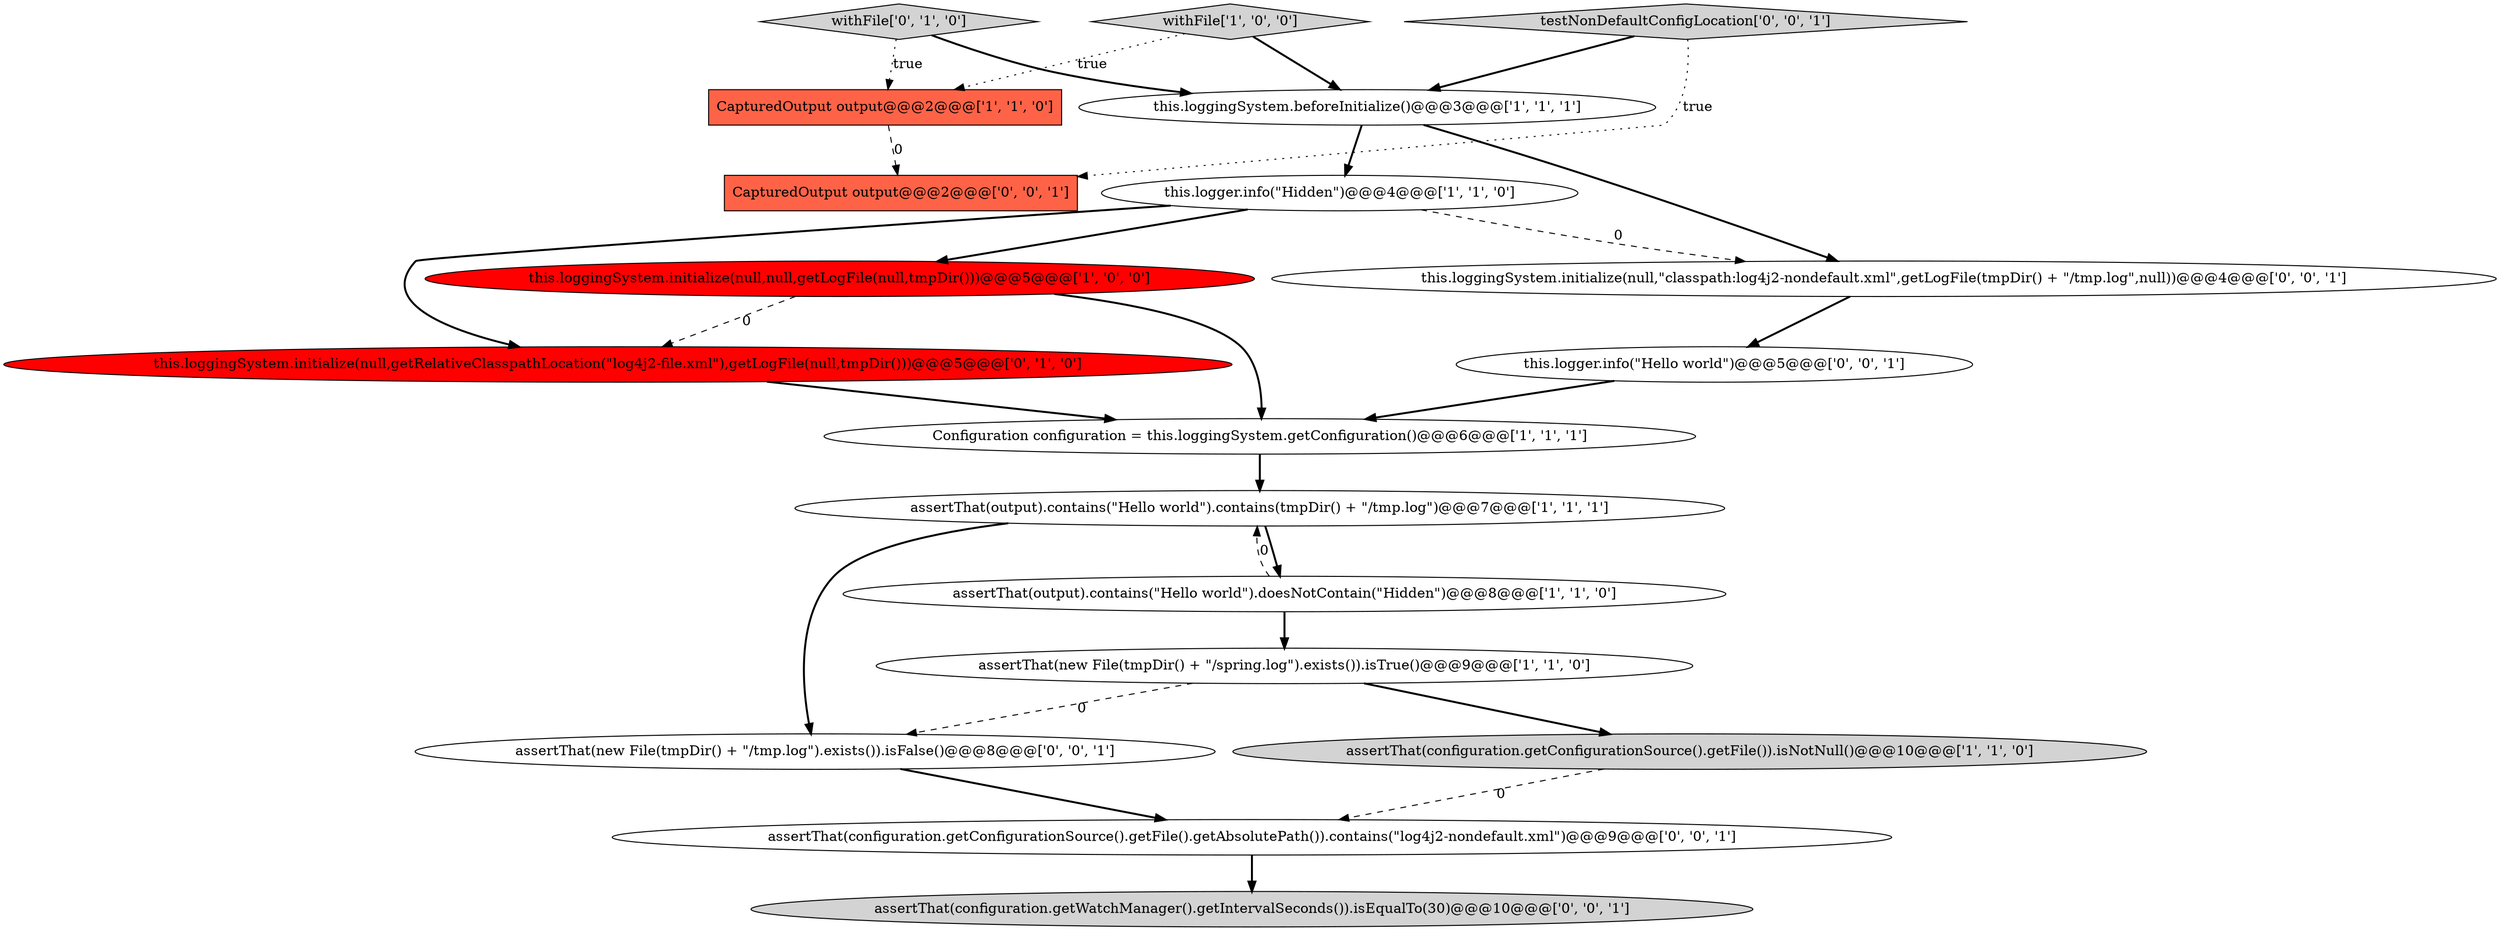 digraph {
2 [style = filled, label = "this.loggingSystem.beforeInitialize()@@@3@@@['1', '1', '1']", fillcolor = white, shape = ellipse image = "AAA0AAABBB1BBB"];
16 [style = filled, label = "testNonDefaultConfigLocation['0', '0', '1']", fillcolor = lightgray, shape = diamond image = "AAA0AAABBB3BBB"];
9 [style = filled, label = "assertThat(new File(tmpDir() + \"/spring.log\").exists()).isTrue()@@@9@@@['1', '1', '0']", fillcolor = white, shape = ellipse image = "AAA0AAABBB1BBB"];
1 [style = filled, label = "CapturedOutput output@@@2@@@['1', '1', '0']", fillcolor = tomato, shape = box image = "AAA0AAABBB1BBB"];
18 [style = filled, label = "assertThat(new File(tmpDir() + \"/tmp.log\").exists()).isFalse()@@@8@@@['0', '0', '1']", fillcolor = white, shape = ellipse image = "AAA0AAABBB3BBB"];
10 [style = filled, label = "this.loggingSystem.initialize(null,getRelativeClasspathLocation(\"log4j2-file.xml\"),getLogFile(null,tmpDir()))@@@5@@@['0', '1', '0']", fillcolor = red, shape = ellipse image = "AAA1AAABBB2BBB"];
6 [style = filled, label = "Configuration configuration = this.loggingSystem.getConfiguration()@@@6@@@['1', '1', '1']", fillcolor = white, shape = ellipse image = "AAA0AAABBB1BBB"];
5 [style = filled, label = "assertThat(output).contains(\"Hello world\").contains(tmpDir() + \"/tmp.log\")@@@7@@@['1', '1', '1']", fillcolor = white, shape = ellipse image = "AAA0AAABBB1BBB"];
4 [style = filled, label = "assertThat(output).contains(\"Hello world\").doesNotContain(\"Hidden\")@@@8@@@['1', '1', '0']", fillcolor = white, shape = ellipse image = "AAA0AAABBB1BBB"];
14 [style = filled, label = "assertThat(configuration.getWatchManager().getIntervalSeconds()).isEqualTo(30)@@@10@@@['0', '0', '1']", fillcolor = lightgray, shape = ellipse image = "AAA0AAABBB3BBB"];
0 [style = filled, label = "withFile['1', '0', '0']", fillcolor = lightgray, shape = diamond image = "AAA0AAABBB1BBB"];
7 [style = filled, label = "assertThat(configuration.getConfigurationSource().getFile()).isNotNull()@@@10@@@['1', '1', '0']", fillcolor = lightgray, shape = ellipse image = "AAA0AAABBB1BBB"];
12 [style = filled, label = "CapturedOutput output@@@2@@@['0', '0', '1']", fillcolor = tomato, shape = box image = "AAA0AAABBB3BBB"];
3 [style = filled, label = "this.logger.info(\"Hidden\")@@@4@@@['1', '1', '0']", fillcolor = white, shape = ellipse image = "AAA0AAABBB1BBB"];
13 [style = filled, label = "this.loggingSystem.initialize(null,\"classpath:log4j2-nondefault.xml\",getLogFile(tmpDir() + \"/tmp.log\",null))@@@4@@@['0', '0', '1']", fillcolor = white, shape = ellipse image = "AAA0AAABBB3BBB"];
8 [style = filled, label = "this.loggingSystem.initialize(null,null,getLogFile(null,tmpDir()))@@@5@@@['1', '0', '0']", fillcolor = red, shape = ellipse image = "AAA1AAABBB1BBB"];
15 [style = filled, label = "assertThat(configuration.getConfigurationSource().getFile().getAbsolutePath()).contains(\"log4j2-nondefault.xml\")@@@9@@@['0', '0', '1']", fillcolor = white, shape = ellipse image = "AAA0AAABBB3BBB"];
11 [style = filled, label = "withFile['0', '1', '0']", fillcolor = lightgray, shape = diamond image = "AAA0AAABBB2BBB"];
17 [style = filled, label = "this.logger.info(\"Hello world\")@@@5@@@['0', '0', '1']", fillcolor = white, shape = ellipse image = "AAA0AAABBB3BBB"];
4->9 [style = bold, label=""];
16->12 [style = dotted, label="true"];
8->10 [style = dashed, label="0"];
15->14 [style = bold, label=""];
17->6 [style = bold, label=""];
11->1 [style = dotted, label="true"];
9->18 [style = dashed, label="0"];
2->3 [style = bold, label=""];
0->2 [style = bold, label=""];
18->15 [style = bold, label=""];
8->6 [style = bold, label=""];
5->18 [style = bold, label=""];
16->2 [style = bold, label=""];
9->7 [style = bold, label=""];
3->13 [style = dashed, label="0"];
10->6 [style = bold, label=""];
11->2 [style = bold, label=""];
2->13 [style = bold, label=""];
3->10 [style = bold, label=""];
1->12 [style = dashed, label="0"];
6->5 [style = bold, label=""];
13->17 [style = bold, label=""];
3->8 [style = bold, label=""];
5->4 [style = bold, label=""];
7->15 [style = dashed, label="0"];
4->5 [style = dashed, label="0"];
0->1 [style = dotted, label="true"];
}
